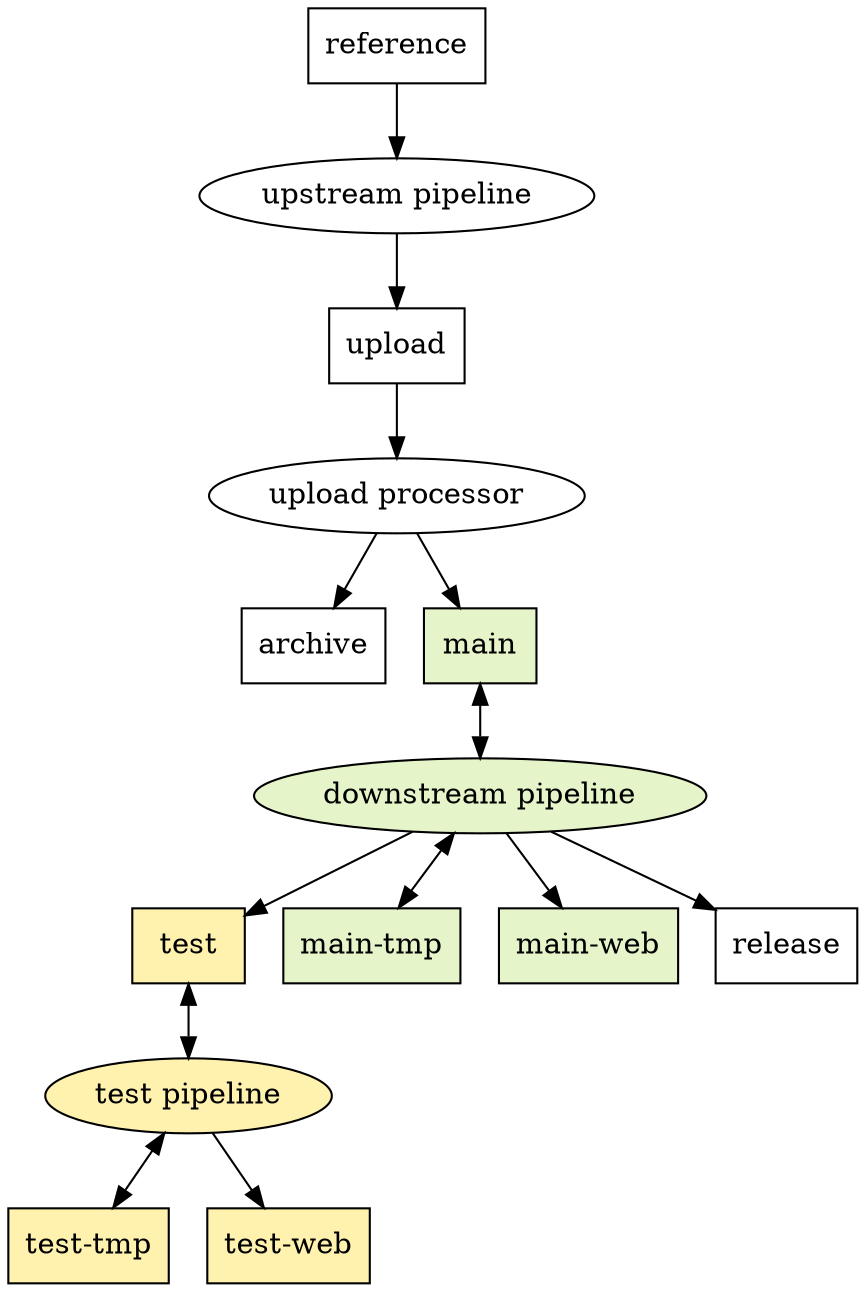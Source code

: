 digraph dataflow {
    node [colorscheme=pastel28, style=filled, fillcolor=white];

    upstream_pipeline [label="upstream pipeline"]
    downstream_pipeline [label="downstream pipeline", fillcolor=5]
    test_pipeline [label="test pipeline", fillcolor=6]
    upload_processor [label="upload processor"]
    reference [shape=box]
    upload [shape=box]
    archive [shape=box]
    main [shape=box, fillcolor=5]
    test [shape=box, fillcolor=6]
    "main-tmp" [shape=box, fillcolor=5]
    "main-web" [shape=box, fillcolor=5]
    "test-tmp" [shape=box, fillcolor=6]
    "test-web" [shape=box, fillcolor=6]
    release [shape=box]

    reference -> upstream_pipeline
    upstream_pipeline -> upload
    upload -> upload_processor
    upload_processor -> archive
    upload_processor -> main
    main -> downstream_pipeline [dir=both]
    downstream_pipeline -> "main-tmp" [dir=both]
    downstream_pipeline -> "main-web"
    downstream_pipeline -> release
    downstream_pipeline -> test
    test -> test_pipeline [dir=both]
    test_pipeline -> "test-tmp" [dir=both]
    test_pipeline -> "test-web"
}
